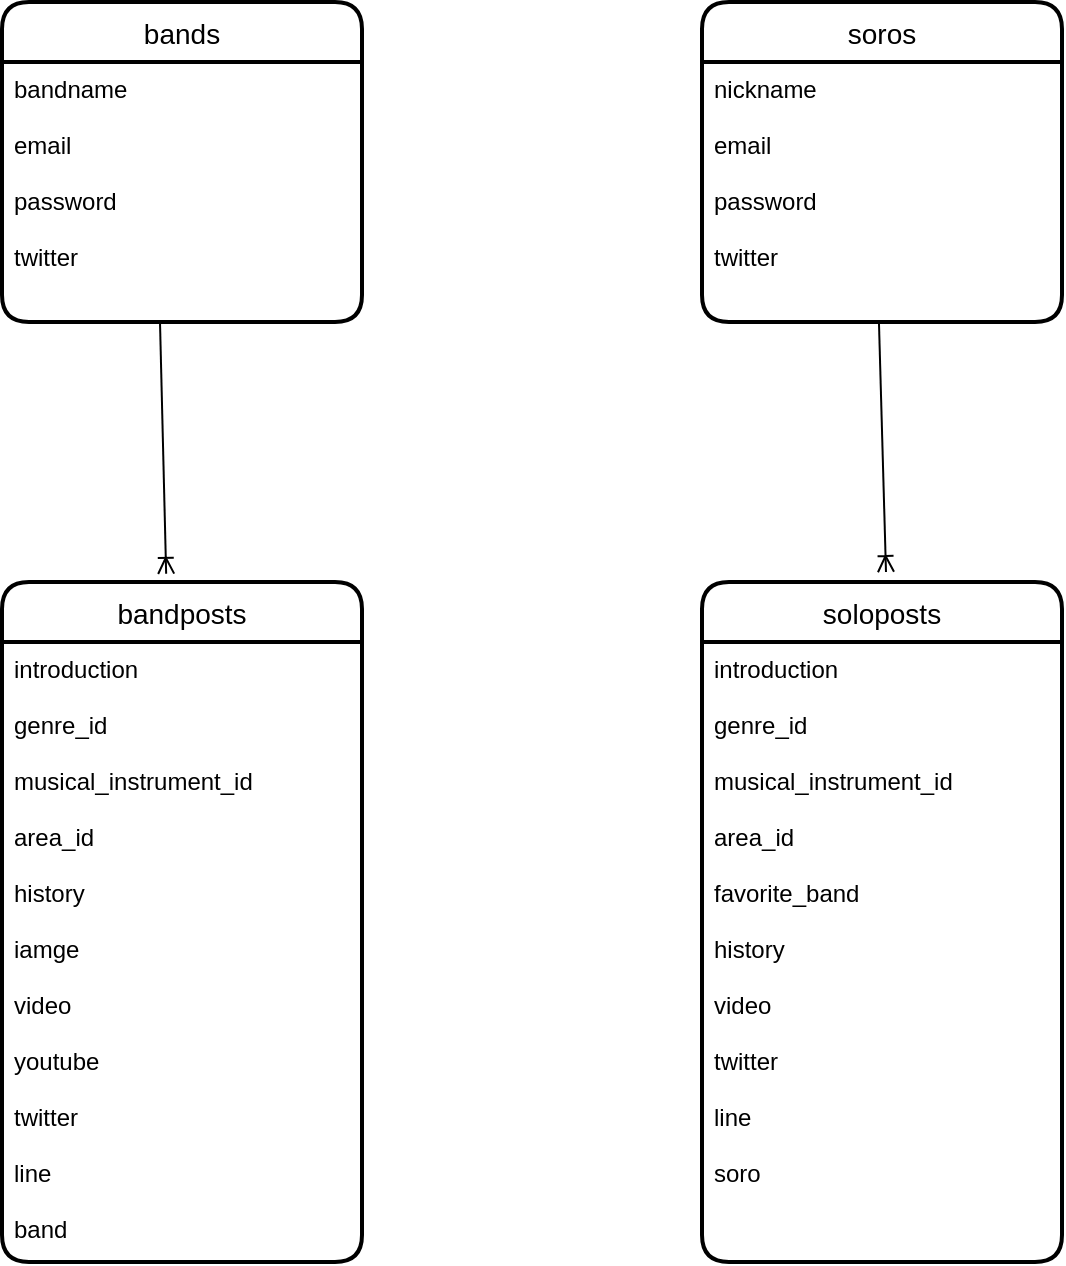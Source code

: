 <mxfile version="14.2.4" type="embed">
    <diagram id="oxVcdex2wbHXe7DcOlJN" name="ページ1">
        <mxGraphModel dx="728" dy="680" grid="1" gridSize="10" guides="1" tooltips="1" connect="1" arrows="1" fold="1" page="1" pageScale="1" pageWidth="850" pageHeight="1100" math="0" shadow="0">
            <root>
                <mxCell id="0"/>
                <mxCell id="1" parent="0"/>
                <mxCell id="2" value="bands" style="swimlane;childLayout=stackLayout;horizontal=1;startSize=30;horizontalStack=0;rounded=1;fontSize=14;fontStyle=0;strokeWidth=2;resizeParent=0;resizeLast=1;shadow=0;dashed=0;align=center;" vertex="1" parent="1">
                    <mxGeometry x="100" y="140" width="180" height="160" as="geometry"/>
                </mxCell>
                <mxCell id="3" value="bandname&#10;&#10;email&#10;&#10;password&#10;&#10;twitter&#10;" style="align=left;strokeColor=none;fillColor=none;spacingLeft=4;fontSize=12;verticalAlign=top;resizable=0;rotatable=0;part=1;" vertex="1" parent="2">
                    <mxGeometry y="30" width="180" height="130" as="geometry"/>
                </mxCell>
                <mxCell id="7" value="soros" style="swimlane;childLayout=stackLayout;horizontal=1;startSize=30;horizontalStack=0;rounded=1;fontSize=14;fontStyle=0;strokeWidth=2;resizeParent=0;resizeLast=1;shadow=0;dashed=0;align=center;" vertex="1" parent="1">
                    <mxGeometry x="450" y="140" width="180" height="160" as="geometry"/>
                </mxCell>
                <mxCell id="8" value="nickname&#10;&#10;email&#10;&#10;password&#10;&#10;twitter" style="align=left;strokeColor=none;fillColor=none;spacingLeft=4;fontSize=12;verticalAlign=top;resizable=0;rotatable=0;part=1;" vertex="1" parent="7">
                    <mxGeometry y="30" width="180" height="130" as="geometry"/>
                </mxCell>
                <mxCell id="9" value="bandposts" style="swimlane;childLayout=stackLayout;horizontal=1;startSize=30;horizontalStack=0;rounded=1;fontSize=14;fontStyle=0;strokeWidth=2;resizeParent=0;resizeLast=1;shadow=0;dashed=0;align=center;" vertex="1" parent="1">
                    <mxGeometry x="100" y="430" width="180" height="340" as="geometry"/>
                </mxCell>
                <mxCell id="10" value="introduction&#10;&#10;genre_id&#10;&#10;musical_instrument_id&#10;&#10;area_id&#10;&#10;history&#10;&#10;iamge&#10;&#10;video&#10;&#10;youtube&#10;&#10;twitter&#10;&#10;line&#10;&#10;band" style="align=left;strokeColor=none;fillColor=none;spacingLeft=4;fontSize=12;verticalAlign=top;resizable=0;rotatable=0;part=1;" vertex="1" parent="9">
                    <mxGeometry y="30" width="180" height="310" as="geometry"/>
                </mxCell>
                <mxCell id="11" value="soloposts" style="swimlane;childLayout=stackLayout;horizontal=1;startSize=30;horizontalStack=0;rounded=1;fontSize=14;fontStyle=0;strokeWidth=2;resizeParent=0;resizeLast=1;shadow=0;dashed=0;align=center;" vertex="1" parent="1">
                    <mxGeometry x="450" y="430" width="180" height="340" as="geometry"/>
                </mxCell>
                <mxCell id="12" value="introduction&#10;&#10;genre_id&#10;&#10;musical_instrument_id&#10;&#10;area_id&#10;&#10;favorite_band&#10;&#10;history&#10;&#10;video&#10;&#10;twitter&#10;&#10;line&#10;&#10;soro" style="align=left;strokeColor=none;fillColor=none;spacingLeft=4;fontSize=12;verticalAlign=top;resizable=0;rotatable=0;part=1;" vertex="1" parent="11">
                    <mxGeometry y="30" width="180" height="310" as="geometry"/>
                </mxCell>
                <mxCell id="14" value="" style="fontSize=12;html=1;endArrow=ERoneToMany;exitX=0.439;exitY=1.008;exitDx=0;exitDy=0;exitPerimeter=0;entryX=0.456;entryY=-0.012;entryDx=0;entryDy=0;entryPerimeter=0;" edge="1" parent="1" source="3" target="9">
                    <mxGeometry width="100" height="100" relative="1" as="geometry">
                        <mxPoint x="180" y="310" as="sourcePoint"/>
                        <mxPoint x="180" y="420" as="targetPoint"/>
                    </mxGeometry>
                </mxCell>
                <mxCell id="16" value="" style="fontSize=12;html=1;endArrow=ERoneToMany;exitX=0.439;exitY=1.008;exitDx=0;exitDy=0;exitPerimeter=0;" edge="1" parent="1">
                    <mxGeometry width="100" height="100" relative="1" as="geometry">
                        <mxPoint x="538.47" y="300" as="sourcePoint"/>
                        <mxPoint x="542" y="425" as="targetPoint"/>
                    </mxGeometry>
                </mxCell>
            </root>
        </mxGraphModel>
    </diagram>
</mxfile>